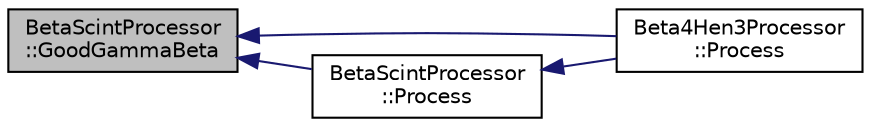 digraph "BetaScintProcessor::GoodGammaBeta"
{
  edge [fontname="Helvetica",fontsize="10",labelfontname="Helvetica",labelfontsize="10"];
  node [fontname="Helvetica",fontsize="10",shape=record];
  rankdir="LR";
  Node1 [label="BetaScintProcessor\l::GoodGammaBeta",height=0.2,width=0.4,color="black", fillcolor="grey75", style="filled", fontcolor="black"];
  Node1 -> Node2 [dir="back",color="midnightblue",fontsize="10",style="solid",fontname="Helvetica"];
  Node2 [label="Beta4Hen3Processor\l::Process",height=0.2,width=0.4,color="black", fillcolor="white", style="filled",URL="$db/d92/class_beta4_hen3_processor.html#aec8154b59d510e76fb0831ee2118d6bb"];
  Node1 -> Node3 [dir="back",color="midnightblue",fontsize="10",style="solid",fontname="Helvetica"];
  Node3 [label="BetaScintProcessor\l::Process",height=0.2,width=0.4,color="black", fillcolor="white", style="filled",URL="$d4/de4/class_beta_scint_processor.html#abcf10cc79083ab549abdca2e9209d37d",tooltip="Main Processing for the class. "];
  Node3 -> Node2 [dir="back",color="midnightblue",fontsize="10",style="solid",fontname="Helvetica"];
}
